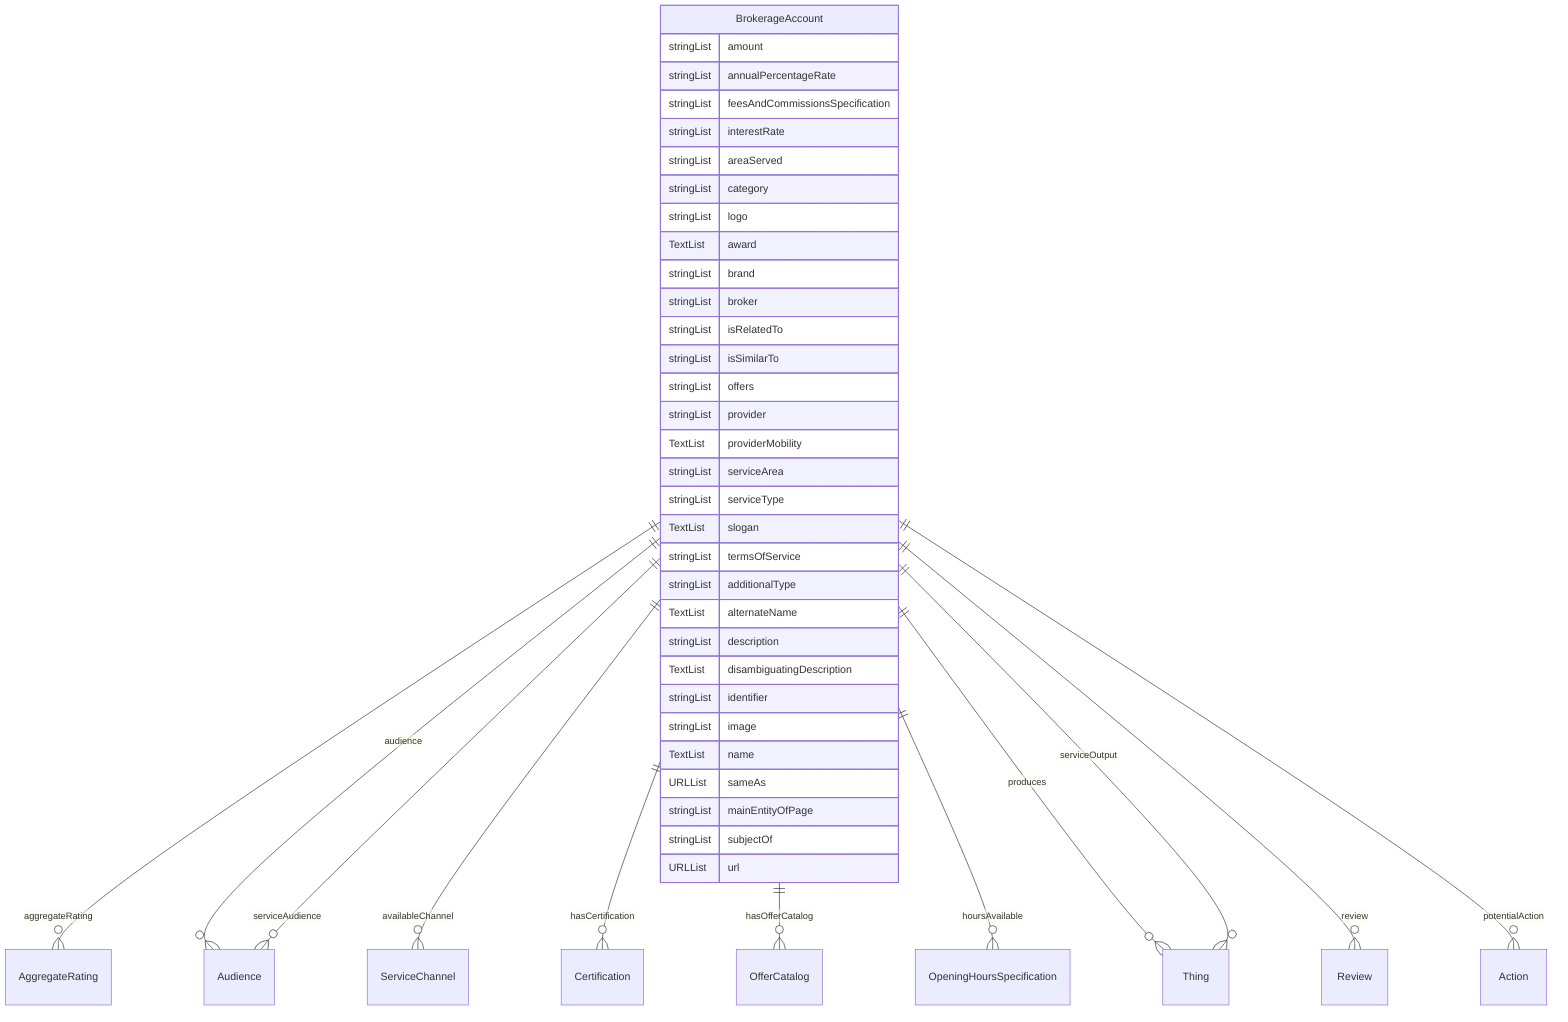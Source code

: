 erDiagram
BrokerageAccount {
    stringList amount  
    stringList annualPercentageRate  
    stringList feesAndCommissionsSpecification  
    stringList interestRate  
    stringList areaServed  
    stringList category  
    stringList logo  
    TextList award  
    stringList brand  
    stringList broker  
    stringList isRelatedTo  
    stringList isSimilarTo  
    stringList offers  
    stringList provider  
    TextList providerMobility  
    stringList serviceArea  
    stringList serviceType  
    TextList slogan  
    stringList termsOfService  
    stringList additionalType  
    TextList alternateName  
    stringList description  
    TextList disambiguatingDescription  
    stringList identifier  
    stringList image  
    TextList name  
    URLList sameAs  
    stringList mainEntityOfPage  
    stringList subjectOf  
    URLList url  
}

BrokerageAccount ||--}o AggregateRating : "aggregateRating"
BrokerageAccount ||--}o Audience : "audience"
BrokerageAccount ||--}o ServiceChannel : "availableChannel"
BrokerageAccount ||--}o Certification : "hasCertification"
BrokerageAccount ||--}o OfferCatalog : "hasOfferCatalog"
BrokerageAccount ||--}o OpeningHoursSpecification : "hoursAvailable"
BrokerageAccount ||--}o Thing : "produces"
BrokerageAccount ||--}o Review : "review"
BrokerageAccount ||--}o Audience : "serviceAudience"
BrokerageAccount ||--}o Thing : "serviceOutput"
BrokerageAccount ||--}o Action : "potentialAction"